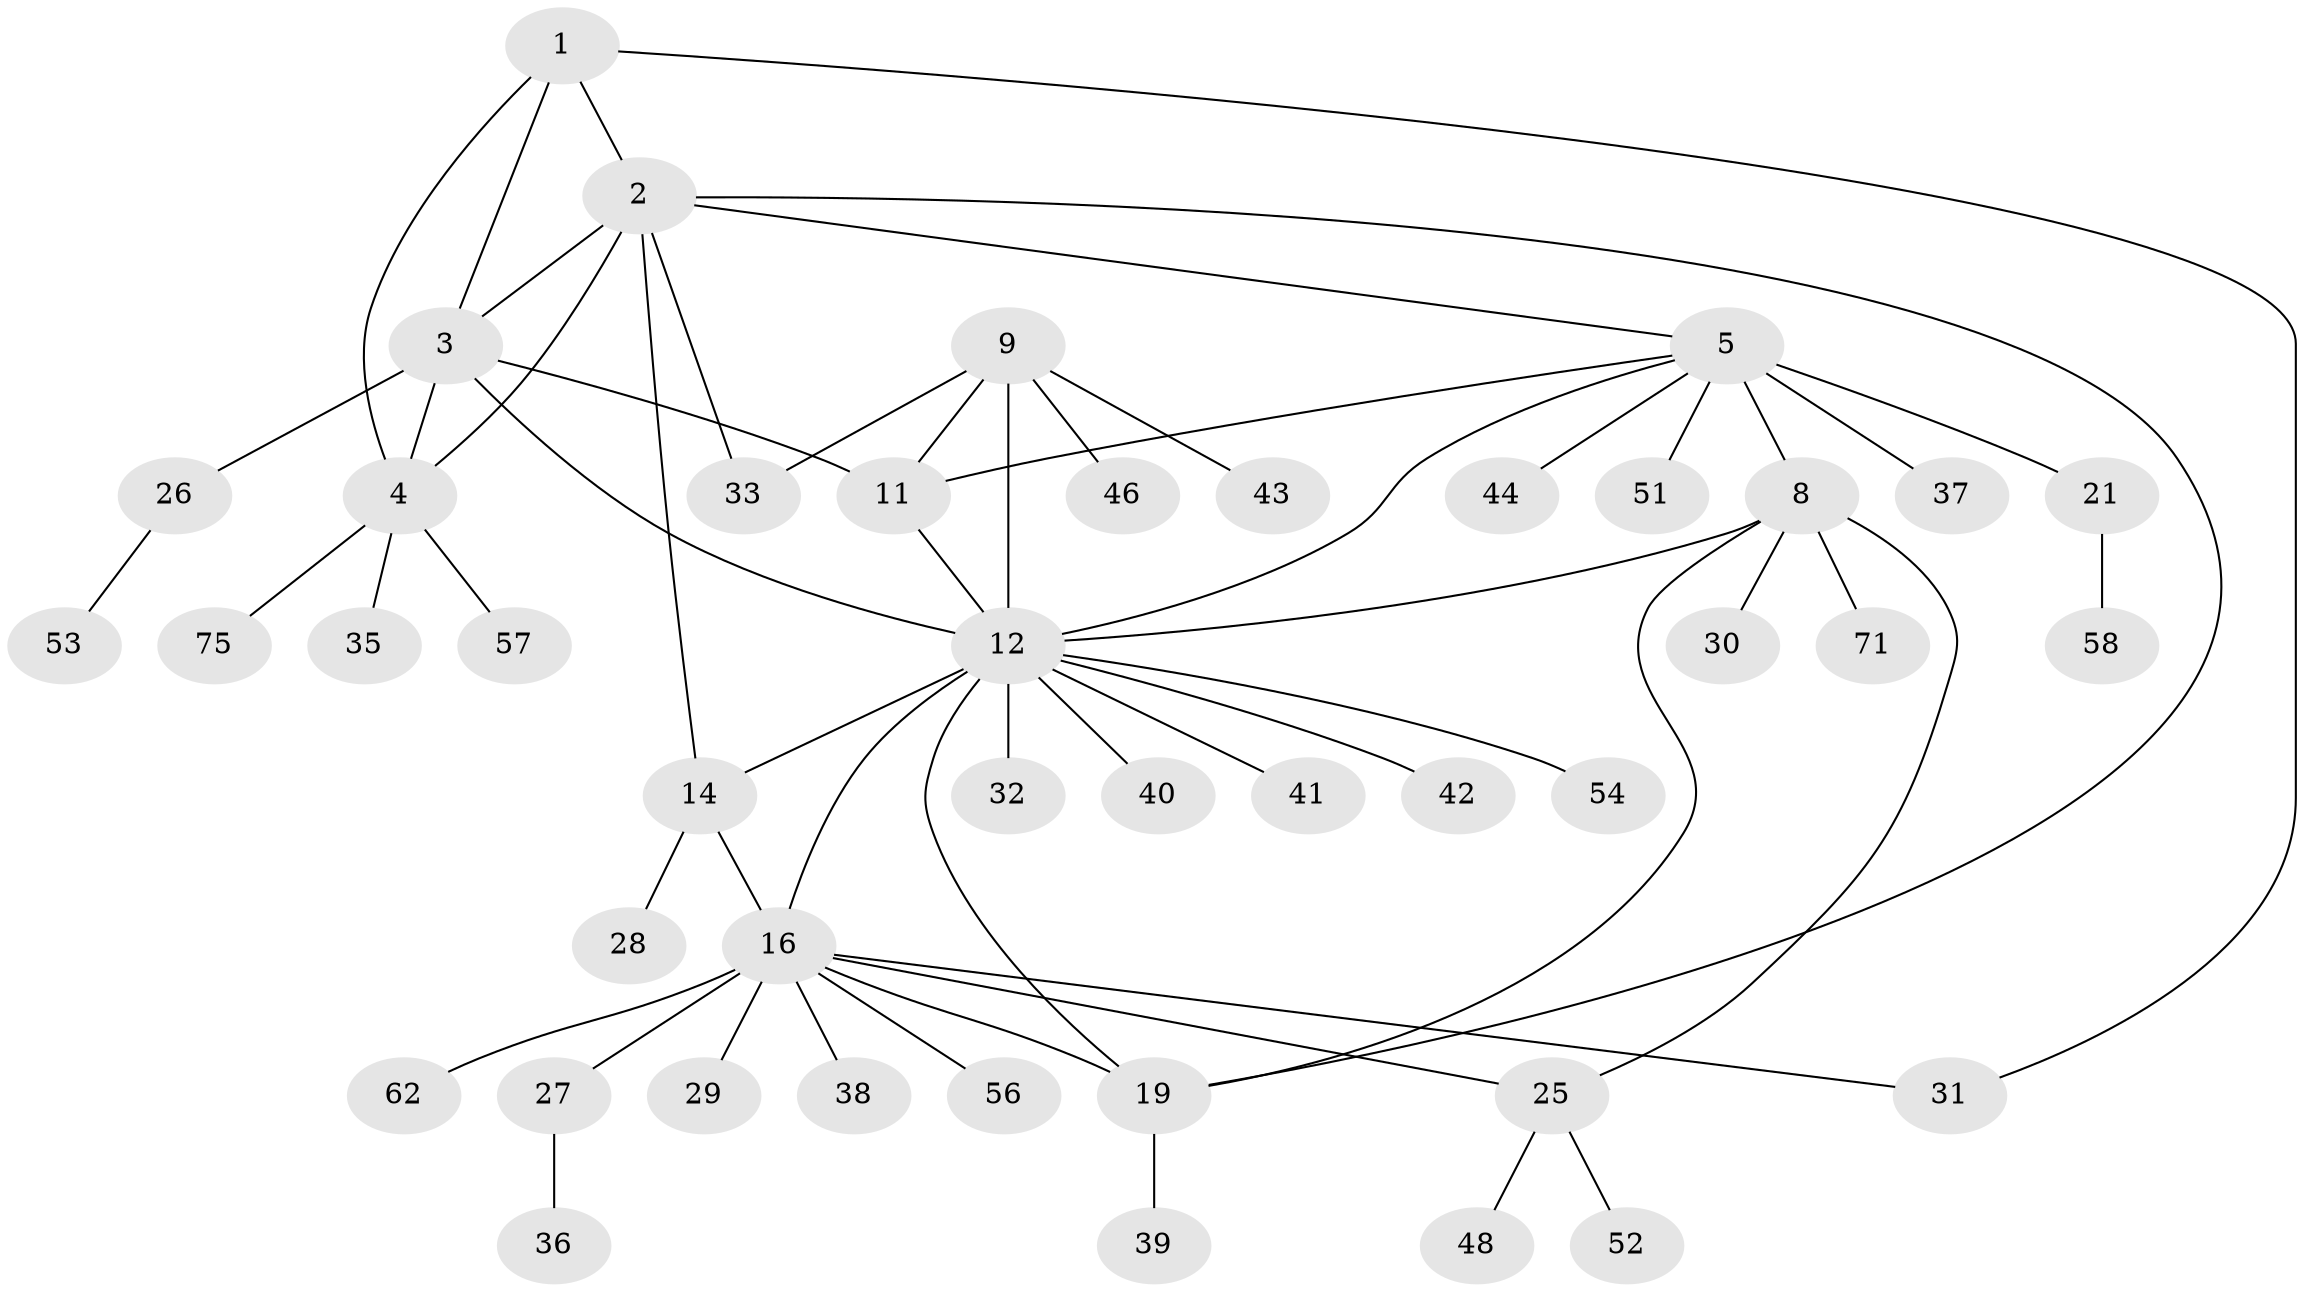 // original degree distribution, {4: 0.022727272727272728, 9: 0.022727272727272728, 6: 0.09090909090909091, 13: 0.011363636363636364, 5: 0.045454545454545456, 7: 0.022727272727272728, 8: 0.011363636363636364, 11: 0.011363636363636364, 2: 0.17045454545454544, 1: 0.5681818181818182, 3: 0.022727272727272728}
// Generated by graph-tools (version 1.1) at 2025/15/03/09/25 04:15:58]
// undirected, 44 vertices, 59 edges
graph export_dot {
graph [start="1"]
  node [color=gray90,style=filled];
  1;
  2 [super="+23+45"];
  3;
  4;
  5 [super="+6+50+60+64+70+63+80+76+7+22"];
  8 [super="+18"];
  9 [super="+65+10"];
  11 [super="+74"];
  12 [super="+13+83+84+86+17"];
  14 [super="+24+55"];
  16;
  19;
  21;
  25;
  26;
  27 [super="+34"];
  28;
  29;
  30 [super="+69"];
  31;
  32;
  33;
  35;
  36;
  37;
  38;
  39;
  40;
  41;
  42 [super="+81"];
  43;
  44;
  46;
  48;
  51 [super="+68+59"];
  52 [super="+73"];
  53 [super="+87"];
  54;
  56;
  57;
  58;
  62;
  71;
  75;
  1 -- 2;
  1 -- 3;
  1 -- 4;
  1 -- 31;
  2 -- 3;
  2 -- 4;
  2 -- 19;
  2 -- 33;
  2 -- 5;
  2 -- 14;
  3 -- 4;
  3 -- 11;
  3 -- 26;
  3 -- 12;
  4 -- 35;
  4 -- 57;
  4 -- 75;
  5 -- 8 [weight=3];
  5 -- 12;
  5 -- 21;
  5 -- 51;
  5 -- 37;
  5 -- 11;
  5 -- 44;
  8 -- 71;
  8 -- 12 [weight=3];
  8 -- 19;
  8 -- 25;
  8 -- 30;
  9 -- 11 [weight=2];
  9 -- 12 [weight=2];
  9 -- 43;
  9 -- 46;
  9 -- 33;
  11 -- 12;
  12 -- 16 [weight=2];
  12 -- 54;
  12 -- 40;
  12 -- 14 [weight=2];
  12 -- 32;
  12 -- 19 [weight=2];
  12 -- 41;
  12 -- 42;
  14 -- 16;
  14 -- 28;
  16 -- 19;
  16 -- 25;
  16 -- 27;
  16 -- 29;
  16 -- 31;
  16 -- 38;
  16 -- 56;
  16 -- 62;
  19 -- 39;
  21 -- 58;
  25 -- 48;
  25 -- 52;
  26 -- 53;
  27 -- 36;
}

